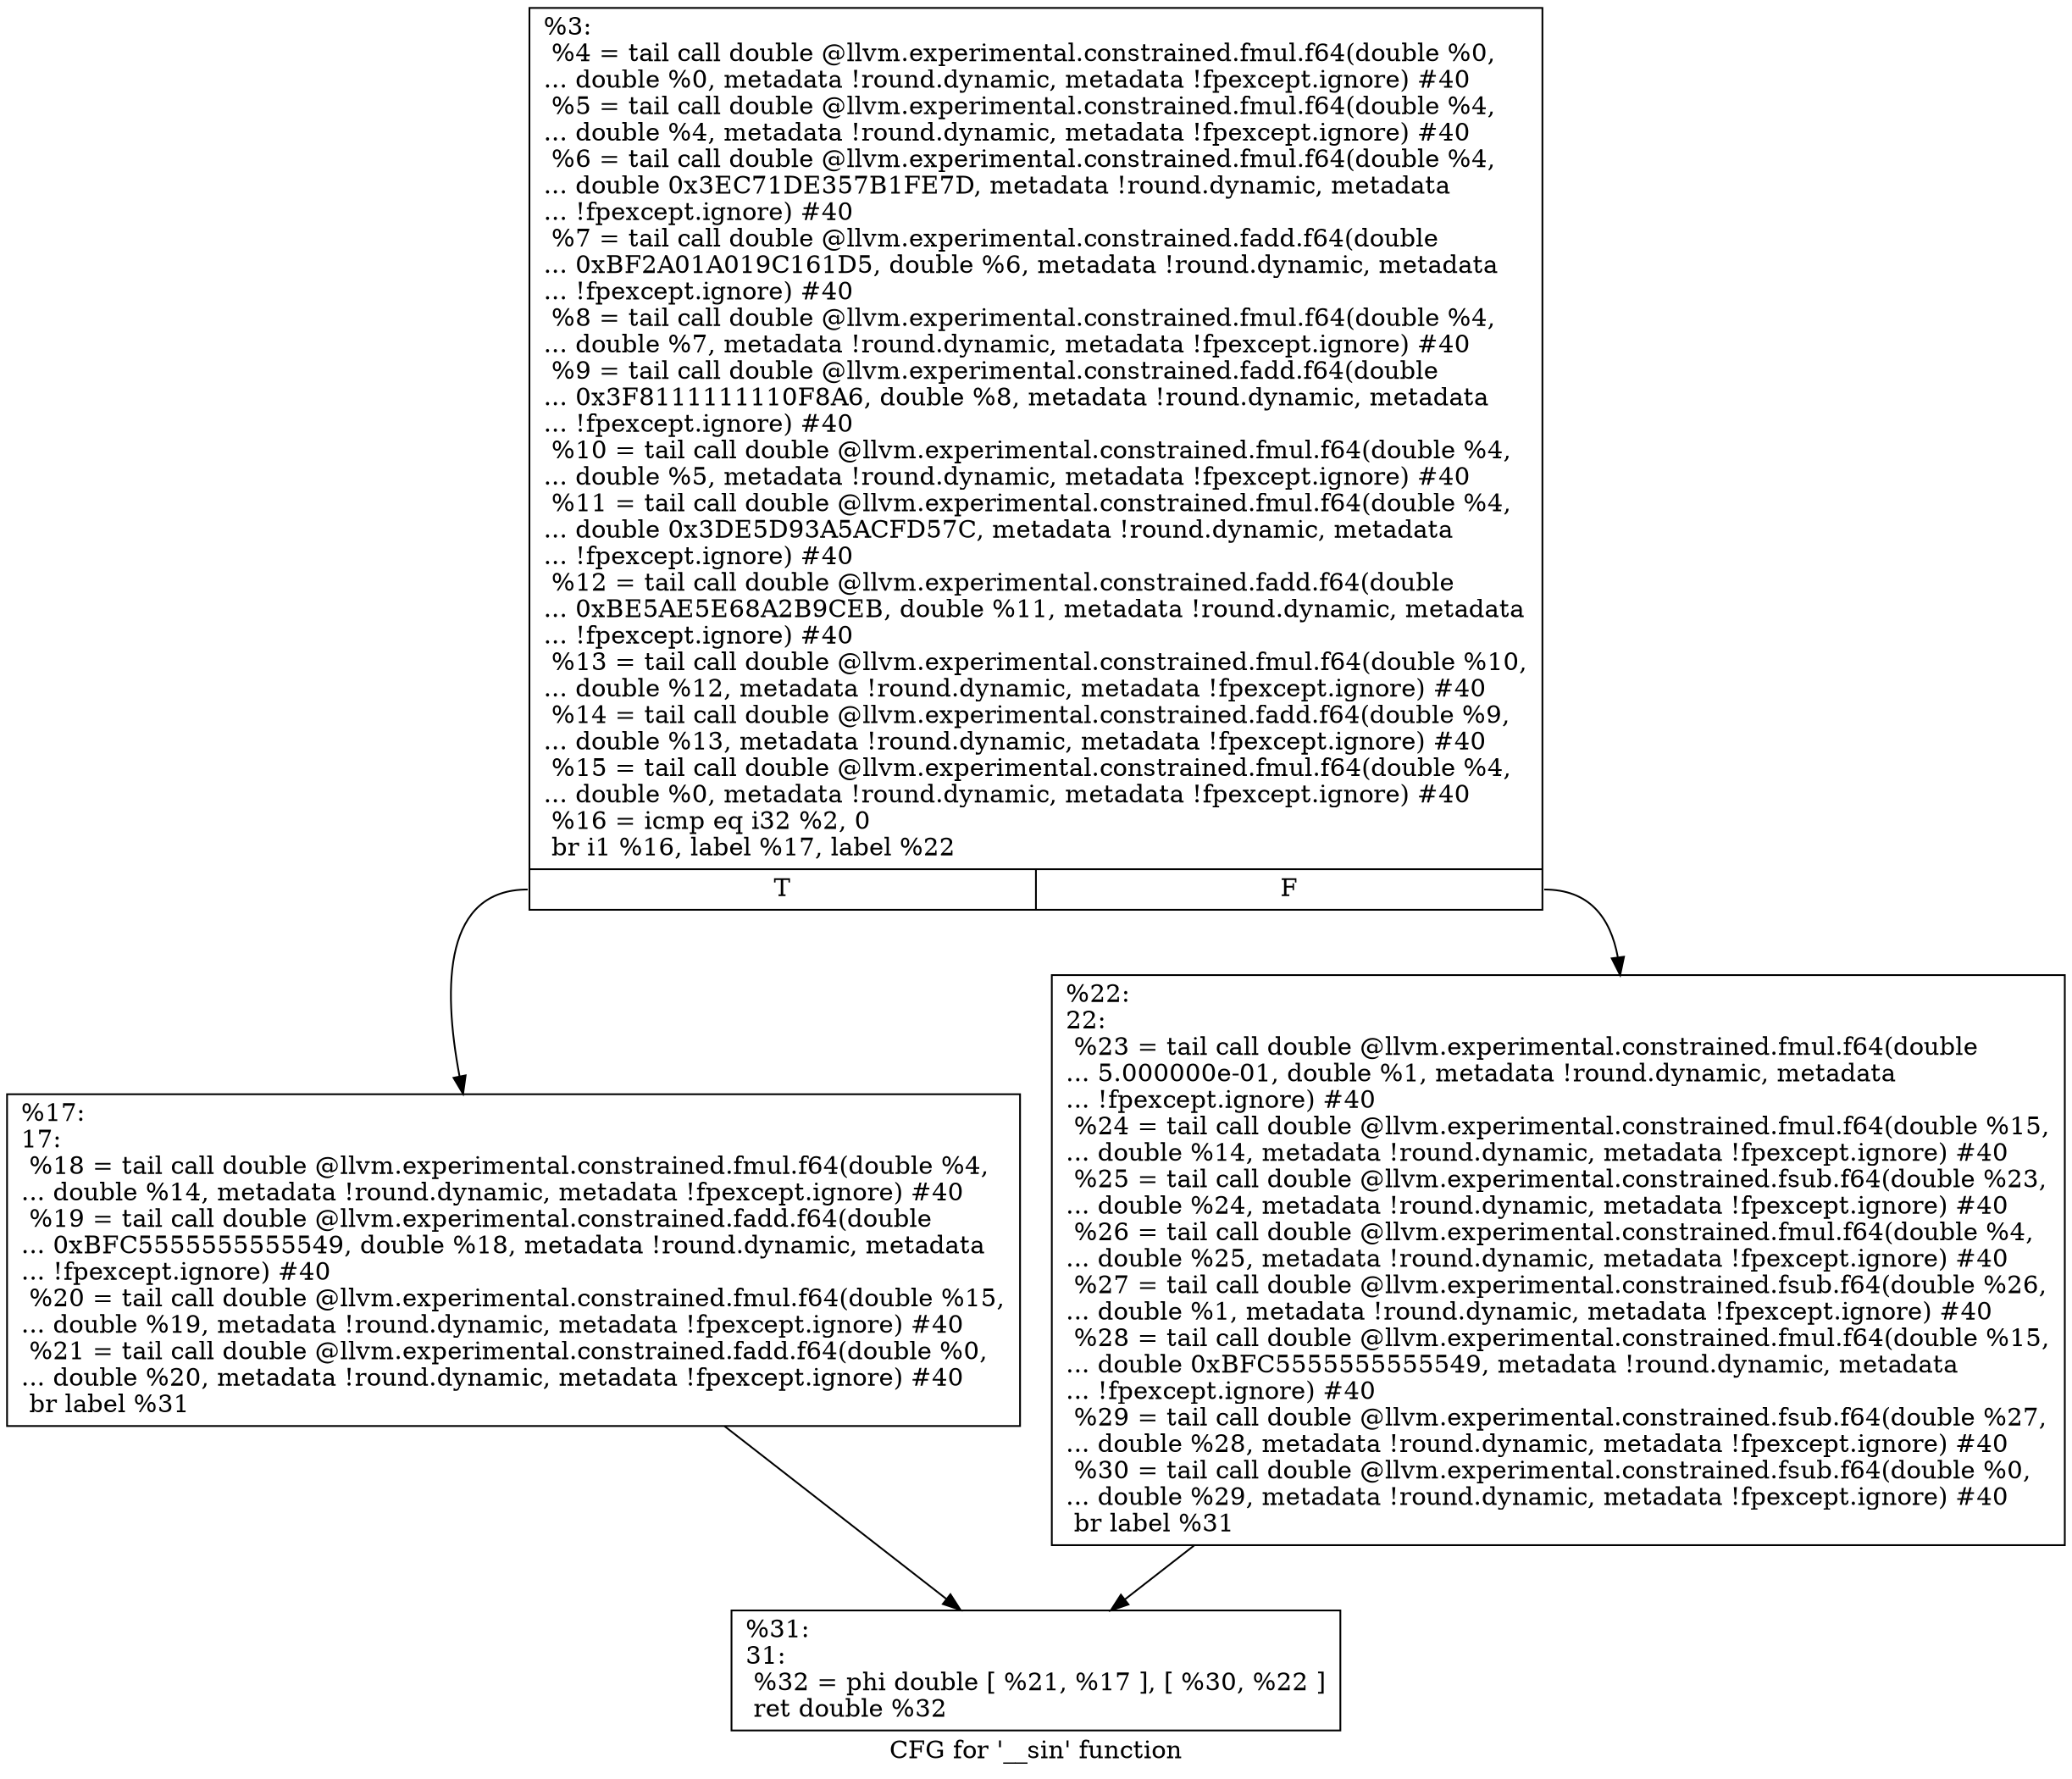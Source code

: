 digraph "CFG for '__sin' function" {
	label="CFG for '__sin' function";

	Node0x16fe970 [shape=record,label="{%3:\l  %4 = tail call double @llvm.experimental.constrained.fmul.f64(double %0,\l... double %0, metadata !round.dynamic, metadata !fpexcept.ignore) #40\l  %5 = tail call double @llvm.experimental.constrained.fmul.f64(double %4,\l... double %4, metadata !round.dynamic, metadata !fpexcept.ignore) #40\l  %6 = tail call double @llvm.experimental.constrained.fmul.f64(double %4,\l... double 0x3EC71DE357B1FE7D, metadata !round.dynamic, metadata\l... !fpexcept.ignore) #40\l  %7 = tail call double @llvm.experimental.constrained.fadd.f64(double\l... 0xBF2A01A019C161D5, double %6, metadata !round.dynamic, metadata\l... !fpexcept.ignore) #40\l  %8 = tail call double @llvm.experimental.constrained.fmul.f64(double %4,\l... double %7, metadata !round.dynamic, metadata !fpexcept.ignore) #40\l  %9 = tail call double @llvm.experimental.constrained.fadd.f64(double\l... 0x3F8111111110F8A6, double %8, metadata !round.dynamic, metadata\l... !fpexcept.ignore) #40\l  %10 = tail call double @llvm.experimental.constrained.fmul.f64(double %4,\l... double %5, metadata !round.dynamic, metadata !fpexcept.ignore) #40\l  %11 = tail call double @llvm.experimental.constrained.fmul.f64(double %4,\l... double 0x3DE5D93A5ACFD57C, metadata !round.dynamic, metadata\l... !fpexcept.ignore) #40\l  %12 = tail call double @llvm.experimental.constrained.fadd.f64(double\l... 0xBE5AE5E68A2B9CEB, double %11, metadata !round.dynamic, metadata\l... !fpexcept.ignore) #40\l  %13 = tail call double @llvm.experimental.constrained.fmul.f64(double %10,\l... double %12, metadata !round.dynamic, metadata !fpexcept.ignore) #40\l  %14 = tail call double @llvm.experimental.constrained.fadd.f64(double %9,\l... double %13, metadata !round.dynamic, metadata !fpexcept.ignore) #40\l  %15 = tail call double @llvm.experimental.constrained.fmul.f64(double %4,\l... double %0, metadata !round.dynamic, metadata !fpexcept.ignore) #40\l  %16 = icmp eq i32 %2, 0\l  br i1 %16, label %17, label %22\l|{<s0>T|<s1>F}}"];
	Node0x16fe970:s0 -> Node0x16ffc40;
	Node0x16fe970:s1 -> Node0x16ffc90;
	Node0x16ffc40 [shape=record,label="{%17:\l17:                                               \l  %18 = tail call double @llvm.experimental.constrained.fmul.f64(double %4,\l... double %14, metadata !round.dynamic, metadata !fpexcept.ignore) #40\l  %19 = tail call double @llvm.experimental.constrained.fadd.f64(double\l... 0xBFC5555555555549, double %18, metadata !round.dynamic, metadata\l... !fpexcept.ignore) #40\l  %20 = tail call double @llvm.experimental.constrained.fmul.f64(double %15,\l... double %19, metadata !round.dynamic, metadata !fpexcept.ignore) #40\l  %21 = tail call double @llvm.experimental.constrained.fadd.f64(double %0,\l... double %20, metadata !round.dynamic, metadata !fpexcept.ignore) #40\l  br label %31\l}"];
	Node0x16ffc40 -> Node0x16ffce0;
	Node0x16ffc90 [shape=record,label="{%22:\l22:                                               \l  %23 = tail call double @llvm.experimental.constrained.fmul.f64(double\l... 5.000000e-01, double %1, metadata !round.dynamic, metadata\l... !fpexcept.ignore) #40\l  %24 = tail call double @llvm.experimental.constrained.fmul.f64(double %15,\l... double %14, metadata !round.dynamic, metadata !fpexcept.ignore) #40\l  %25 = tail call double @llvm.experimental.constrained.fsub.f64(double %23,\l... double %24, metadata !round.dynamic, metadata !fpexcept.ignore) #40\l  %26 = tail call double @llvm.experimental.constrained.fmul.f64(double %4,\l... double %25, metadata !round.dynamic, metadata !fpexcept.ignore) #40\l  %27 = tail call double @llvm.experimental.constrained.fsub.f64(double %26,\l... double %1, metadata !round.dynamic, metadata !fpexcept.ignore) #40\l  %28 = tail call double @llvm.experimental.constrained.fmul.f64(double %15,\l... double 0xBFC5555555555549, metadata !round.dynamic, metadata\l... !fpexcept.ignore) #40\l  %29 = tail call double @llvm.experimental.constrained.fsub.f64(double %27,\l... double %28, metadata !round.dynamic, metadata !fpexcept.ignore) #40\l  %30 = tail call double @llvm.experimental.constrained.fsub.f64(double %0,\l... double %29, metadata !round.dynamic, metadata !fpexcept.ignore) #40\l  br label %31\l}"];
	Node0x16ffc90 -> Node0x16ffce0;
	Node0x16ffce0 [shape=record,label="{%31:\l31:                                               \l  %32 = phi double [ %21, %17 ], [ %30, %22 ]\l  ret double %32\l}"];
}
